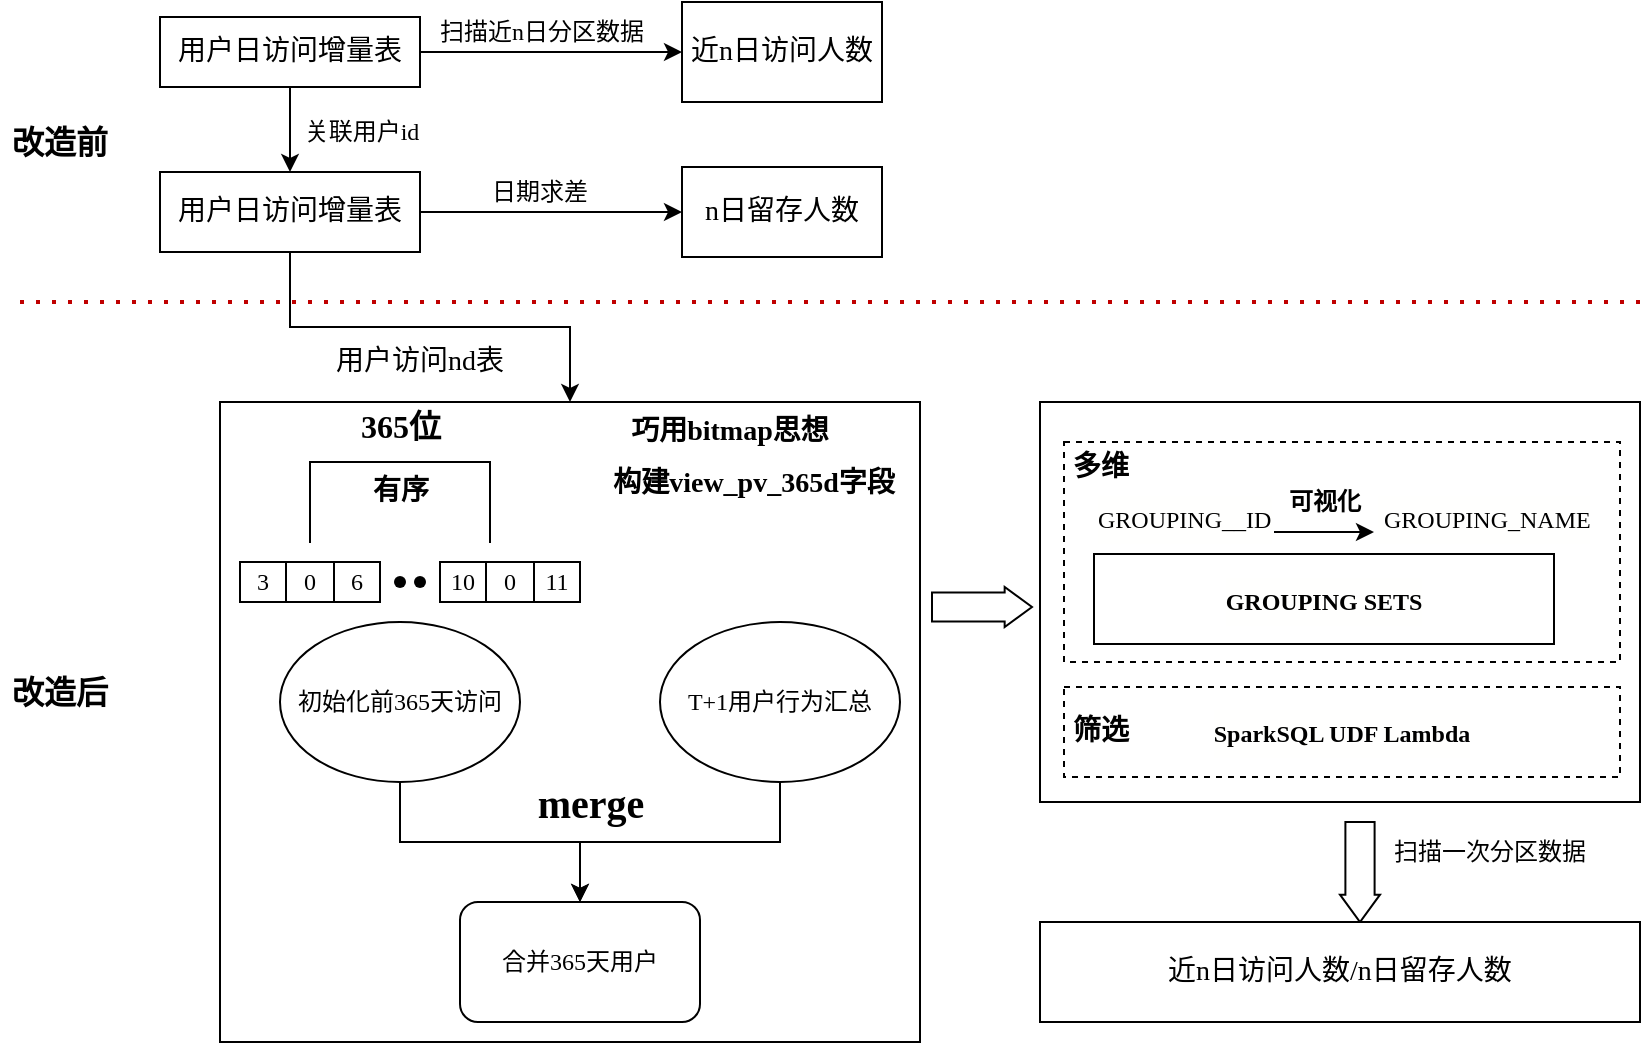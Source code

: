 <mxfile version="21.0.6" type="github">
  <diagram id="XNNLvGDx6GEtNMZaRpZD" name="第 1 页">
    <mxGraphModel dx="890" dy="1688" grid="1" gridSize="10" guides="1" tooltips="1" connect="1" arrows="1" fold="1" page="1" pageScale="1" pageWidth="827" pageHeight="1169" math="0" shadow="0">
      <root>
        <mxCell id="0" />
        <mxCell id="1" parent="0" />
        <mxCell id="XhlakmptXaa--jzfdf4V-4" value="" style="rounded=0;whiteSpace=wrap;html=1;fontFamily=微软雅黑;" parent="1" vertex="1">
          <mxGeometry x="550" y="160" width="300" height="200" as="geometry" />
        </mxCell>
        <mxCell id="sIL9JUSNG1ktriF6-s3L-13" value="" style="rounded=0;whiteSpace=wrap;html=1;fontSize=14;fontColor=#000000;fontFamily=微软雅黑;dashed=1;" parent="1" vertex="1">
          <mxGeometry x="562" y="180" width="278" height="110" as="geometry" />
        </mxCell>
        <mxCell id="3CAmUs-F5Avbqz42CMJ2-1" value="" style="rounded=0;whiteSpace=wrap;html=1;fontFamily=微软雅黑;" parent="1" vertex="1">
          <mxGeometry x="140" y="160" width="350" height="320" as="geometry" />
        </mxCell>
        <mxCell id="ZBi3ksOXHOeN2kDVRpAS-42" style="edgeStyle=orthogonalEdgeStyle;rounded=0;orthogonalLoop=1;jettySize=auto;html=1;exitX=0.5;exitY=1;exitDx=0;exitDy=0;fontFamily=微软雅黑;" parent="1" source="ZBi3ksOXHOeN2kDVRpAS-1" target="ZBi3ksOXHOeN2kDVRpAS-40" edge="1">
          <mxGeometry relative="1" as="geometry" />
        </mxCell>
        <mxCell id="ZBi3ksOXHOeN2kDVRpAS-1" value="初始化前365天访问" style="ellipse;whiteSpace=wrap;html=1;fontFamily=微软雅黑;" parent="1" vertex="1">
          <mxGeometry x="170" y="270" width="120" height="80" as="geometry" />
        </mxCell>
        <mxCell id="ZBi3ksOXHOeN2kDVRpAS-43" style="edgeStyle=orthogonalEdgeStyle;rounded=0;orthogonalLoop=1;jettySize=auto;html=1;exitX=0.5;exitY=1;exitDx=0;exitDy=0;entryX=0.5;entryY=0;entryDx=0;entryDy=0;fontFamily=微软雅黑;" parent="1" source="ZBi3ksOXHOeN2kDVRpAS-2" target="ZBi3ksOXHOeN2kDVRpAS-40" edge="1">
          <mxGeometry relative="1" as="geometry" />
        </mxCell>
        <mxCell id="ZBi3ksOXHOeN2kDVRpAS-2" value="T+1用户行为汇总" style="ellipse;whiteSpace=wrap;html=1;fontFamily=微软雅黑;" parent="1" vertex="1">
          <mxGeometry x="360" y="270" width="120" height="80" as="geometry" />
        </mxCell>
        <mxCell id="ZBi3ksOXHOeN2kDVRpAS-8" value="" style="shape=table;html=1;whiteSpace=wrap;startSize=0;container=1;collapsible=0;childLayout=tableLayout;fontFamily=微软雅黑;" parent="1" vertex="1">
          <mxGeometry x="150" y="240" width="70" height="20" as="geometry" />
        </mxCell>
        <mxCell id="ZBi3ksOXHOeN2kDVRpAS-9" value="" style="shape=tableRow;horizontal=0;startSize=0;swimlaneHead=0;swimlaneBody=0;top=0;left=0;bottom=0;right=0;collapsible=0;dropTarget=0;fillColor=none;points=[[0,0.5],[1,0.5]];portConstraint=eastwest;fontFamily=微软雅黑;" parent="ZBi3ksOXHOeN2kDVRpAS-8" vertex="1">
          <mxGeometry width="70" height="20" as="geometry" />
        </mxCell>
        <mxCell id="ZBi3ksOXHOeN2kDVRpAS-10" value="3" style="shape=partialRectangle;html=1;whiteSpace=wrap;connectable=0;fillColor=none;top=0;left=0;bottom=0;right=0;overflow=hidden;fontFamily=微软雅黑;" parent="ZBi3ksOXHOeN2kDVRpAS-9" vertex="1">
          <mxGeometry width="23" height="20" as="geometry">
            <mxRectangle width="23" height="20" as="alternateBounds" />
          </mxGeometry>
        </mxCell>
        <mxCell id="ZBi3ksOXHOeN2kDVRpAS-11" value="0" style="shape=partialRectangle;html=1;whiteSpace=wrap;connectable=0;fillColor=none;top=0;left=0;bottom=0;right=0;overflow=hidden;fontFamily=微软雅黑;" parent="ZBi3ksOXHOeN2kDVRpAS-9" vertex="1">
          <mxGeometry x="23" width="24" height="20" as="geometry">
            <mxRectangle width="24" height="20" as="alternateBounds" />
          </mxGeometry>
        </mxCell>
        <mxCell id="ZBi3ksOXHOeN2kDVRpAS-12" value="6" style="shape=partialRectangle;html=1;whiteSpace=wrap;connectable=0;fillColor=none;top=0;left=0;bottom=0;right=0;overflow=hidden;fontFamily=微软雅黑;" parent="ZBi3ksOXHOeN2kDVRpAS-9" vertex="1">
          <mxGeometry x="47" width="23" height="20" as="geometry">
            <mxRectangle width="23" height="20" as="alternateBounds" />
          </mxGeometry>
        </mxCell>
        <mxCell id="ZBi3ksOXHOeN2kDVRpAS-26" value="" style="shape=table;html=1;whiteSpace=wrap;startSize=0;container=1;collapsible=0;childLayout=tableLayout;fontFamily=微软雅黑;" parent="1" vertex="1">
          <mxGeometry x="250" y="240" width="70" height="20" as="geometry" />
        </mxCell>
        <mxCell id="ZBi3ksOXHOeN2kDVRpAS-27" value="" style="shape=tableRow;horizontal=0;startSize=0;swimlaneHead=0;swimlaneBody=0;top=0;left=0;bottom=0;right=0;collapsible=0;dropTarget=0;fillColor=none;points=[[0,0.5],[1,0.5]];portConstraint=eastwest;fontFamily=微软雅黑;" parent="ZBi3ksOXHOeN2kDVRpAS-26" vertex="1">
          <mxGeometry width="70" height="20" as="geometry" />
        </mxCell>
        <mxCell id="ZBi3ksOXHOeN2kDVRpAS-28" value="10" style="shape=partialRectangle;html=1;whiteSpace=wrap;connectable=0;fillColor=none;top=0;left=0;bottom=0;right=0;overflow=hidden;fontFamily=微软雅黑;" parent="ZBi3ksOXHOeN2kDVRpAS-27" vertex="1">
          <mxGeometry width="23" height="20" as="geometry">
            <mxRectangle width="23" height="20" as="alternateBounds" />
          </mxGeometry>
        </mxCell>
        <mxCell id="ZBi3ksOXHOeN2kDVRpAS-29" value="0" style="shape=partialRectangle;html=1;whiteSpace=wrap;connectable=0;fillColor=none;top=0;left=0;bottom=0;right=0;overflow=hidden;fontFamily=微软雅黑;" parent="ZBi3ksOXHOeN2kDVRpAS-27" vertex="1">
          <mxGeometry x="23" width="24" height="20" as="geometry">
            <mxRectangle width="24" height="20" as="alternateBounds" />
          </mxGeometry>
        </mxCell>
        <mxCell id="ZBi3ksOXHOeN2kDVRpAS-30" value="11" style="shape=partialRectangle;html=1;whiteSpace=wrap;connectable=0;fillColor=none;top=0;left=0;bottom=0;right=0;overflow=hidden;fontFamily=微软雅黑;" parent="ZBi3ksOXHOeN2kDVRpAS-27" vertex="1">
          <mxGeometry x="47" width="23" height="20" as="geometry">
            <mxRectangle width="23" height="20" as="alternateBounds" />
          </mxGeometry>
        </mxCell>
        <mxCell id="ZBi3ksOXHOeN2kDVRpAS-32" value="&lt;font style=&quot;font-size: 16px;&quot;&gt;365位&lt;/font&gt;" style="text;strokeColor=none;fillColor=none;html=1;fontSize=20;fontStyle=1;verticalAlign=middle;align=center;fontFamily=微软雅黑;" parent="1" vertex="1">
          <mxGeometry x="180" y="150" width="100" height="40" as="geometry" />
        </mxCell>
        <mxCell id="ZBi3ksOXHOeN2kDVRpAS-33" value="" style="shape=waypoint;fillStyle=solid;size=6;pointerEvents=1;points=[];fillColor=none;resizable=0;rotatable=0;perimeter=centerPerimeter;snapToPoint=1;fontFamily=微软雅黑;" parent="1" vertex="1">
          <mxGeometry x="210" y="230" width="40" height="40" as="geometry" />
        </mxCell>
        <mxCell id="ZBi3ksOXHOeN2kDVRpAS-34" value="" style="shape=waypoint;fillStyle=solid;size=6;pointerEvents=1;points=[];fillColor=none;resizable=0;rotatable=0;perimeter=centerPerimeter;snapToPoint=1;fontFamily=微软雅黑;" parent="1" vertex="1">
          <mxGeometry x="220" y="230" width="40" height="40" as="geometry" />
        </mxCell>
        <mxCell id="ZBi3ksOXHOeN2kDVRpAS-35" value="" style="shape=waypoint;fillStyle=solid;size=6;pointerEvents=1;points=[];fillColor=none;resizable=0;rotatable=0;perimeter=centerPerimeter;snapToPoint=1;strokeWidth=0;dashed=1;fontFamily=微软雅黑;" parent="1" vertex="1">
          <mxGeometry x="210" y="230" width="40" height="40" as="geometry" />
        </mxCell>
        <mxCell id="ZBi3ksOXHOeN2kDVRpAS-38" value="merge" style="text;strokeColor=none;fillColor=none;html=1;fontSize=20;fontStyle=1;verticalAlign=middle;align=center;fontFamily=微软雅黑;" parent="1" vertex="1">
          <mxGeometry x="275" y="340" width="100" height="40" as="geometry" />
        </mxCell>
        <mxCell id="ZBi3ksOXHOeN2kDVRpAS-40" value="&lt;span&gt;合并365天用户&lt;/span&gt;" style="rounded=1;whiteSpace=wrap;html=1;fontFamily=微软雅黑;" parent="1" vertex="1">
          <mxGeometry x="260" y="410" width="120" height="60" as="geometry" />
        </mxCell>
        <mxCell id="3CAmUs-F5Avbqz42CMJ2-2" value="&lt;font style=&quot;font-size: 14px;&quot;&gt;巧用bitmap思想&lt;/font&gt;" style="text;html=1;strokeColor=none;fillColor=none;align=center;verticalAlign=middle;whiteSpace=wrap;rounded=0;fontStyle=1;fontFamily=微软雅黑;" parent="1" vertex="1">
          <mxGeometry x="340" y="160" width="110" height="30" as="geometry" />
        </mxCell>
        <mxCell id="3CAmUs-F5Avbqz42CMJ2-3" value="&lt;span style=&quot;font-size: 14px;&quot;&gt;&lt;font style=&quot;font-size: 14px;&quot;&gt;用户访问nd表&lt;/font&gt;&lt;/span&gt;" style="text;html=1;strokeColor=none;fillColor=none;align=center;verticalAlign=middle;whiteSpace=wrap;rounded=0;fontSize=14;fontFamily=微软雅黑;" parent="1" vertex="1">
          <mxGeometry x="162" y="125" width="156" height="30" as="geometry" />
        </mxCell>
        <mxCell id="sIL9JUSNG1ktriF6-s3L-1" value="" style="shape=partialRectangle;whiteSpace=wrap;html=1;bottom=1;right=1;left=1;top=0;fillColor=none;routingCenterX=-0.5;rotation=-180;fontFamily=微软雅黑;" parent="1" vertex="1">
          <mxGeometry x="185" y="190" width="90" height="40" as="geometry" />
        </mxCell>
        <mxCell id="sIL9JUSNG1ktriF6-s3L-2" value="&lt;font style=&quot;font-size: 14px;&quot;&gt;有序&lt;/font&gt;" style="text;strokeColor=none;fillColor=none;html=1;fontSize=20;fontStyle=1;verticalAlign=middle;align=center;fontFamily=微软雅黑;" parent="1" vertex="1">
          <mxGeometry x="180" y="176" width="100" height="50" as="geometry" />
        </mxCell>
        <mxCell id="sIL9JUSNG1ktriF6-s3L-4" value="&lt;div style=&quot;background-color: rgb(255, 255, 254); line-height: 24px;&quot;&gt;&lt;b&gt;GROUPING&amp;nbsp;SETS&lt;/b&gt;&lt;/div&gt;" style="rounded=0;whiteSpace=wrap;html=1;fontFamily=微软雅黑;" parent="1" vertex="1">
          <mxGeometry x="577" y="236" width="230" height="45" as="geometry" />
        </mxCell>
        <mxCell id="sIL9JUSNG1ktriF6-s3L-10" style="edgeStyle=orthogonalEdgeStyle;rounded=0;orthogonalLoop=1;jettySize=auto;html=1;fontSize=14;fontColor=#000000;fontFamily=微软雅黑;" parent="1" source="sIL9JUSNG1ktriF6-s3L-5" edge="1">
          <mxGeometry relative="1" as="geometry">
            <mxPoint x="717" y="225" as="targetPoint" />
          </mxGeometry>
        </mxCell>
        <mxCell id="sIL9JUSNG1ktriF6-s3L-5" value="&lt;div style=&quot;color: rgb(0, 0, 0); background-color: rgb(255, 255, 254); font-weight: normal; font-size: 12px; line-height: 24px;&quot;&gt;&lt;div&gt;&lt;span style=&quot;color: #000000;&quot;&gt;GROUPING__ID&lt;/span&gt;&lt;/div&gt;&lt;/div&gt;" style="text;whiteSpace=wrap;html=1;fontSize=14;fontColor=#000000;fontFamily=微软雅黑;" parent="1" vertex="1">
          <mxGeometry x="577" y="200" width="90" height="50" as="geometry" />
        </mxCell>
        <mxCell id="sIL9JUSNG1ktriF6-s3L-6" value="&lt;div style=&quot;color: rgb(0, 0, 0); background-color: rgb(255, 255, 254); font-weight: normal; font-size: 12px; line-height: 24px;&quot;&gt;&lt;div&gt;&lt;span style=&quot;color: #000000;&quot;&gt;&amp;nbsp;&lt;/span&gt;GROUPING_NAME&lt;/div&gt;&lt;/div&gt;" style="text;whiteSpace=wrap;html=1;fontSize=14;fontColor=#000000;fontFamily=微软雅黑;" parent="1" vertex="1">
          <mxGeometry x="717" y="200" width="110" height="50" as="geometry" />
        </mxCell>
        <mxCell id="sIL9JUSNG1ktriF6-s3L-11" value="&lt;font style=&quot;font-size: 12px;&quot;&gt;可视化&lt;/font&gt;" style="text;strokeColor=none;fillColor=none;html=1;fontSize=14;fontStyle=1;verticalAlign=middle;align=center;fontColor=#000000;fontFamily=微软雅黑;" parent="1" vertex="1">
          <mxGeometry x="642" y="190" width="100" height="40" as="geometry" />
        </mxCell>
        <mxCell id="sIL9JUSNG1ktriF6-s3L-14" value="多维" style="text;strokeColor=none;fillColor=none;html=1;fontSize=14;fontStyle=1;verticalAlign=middle;align=center;fontColor=#000000;fontFamily=微软雅黑;" parent="1" vertex="1">
          <mxGeometry x="530" y="172.5" width="100" height="40" as="geometry" />
        </mxCell>
        <mxCell id="sIL9JUSNG1ktriF6-s3L-19" value="&lt;div style=&quot;background-color: rgb(255, 255, 254); line-height: 24px;&quot;&gt;&lt;b style=&quot;border-color: var(--border-color); text-align: left;&quot;&gt;SparkSQL UDF Lambda&lt;/b&gt;&lt;br&gt;&lt;/div&gt;" style="rounded=0;whiteSpace=wrap;html=1;fontFamily=微软雅黑;dashed=1;" parent="1" vertex="1">
          <mxGeometry x="562" y="302.5" width="278" height="45" as="geometry" />
        </mxCell>
        <mxCell id="N3JY60aqSUAMYLGx3agL-4" value="" style="endArrow=none;dashed=1;html=1;dashPattern=1 3;strokeWidth=2;rounded=0;fontFamily=微软雅黑;strokeColor=#C00000;" parent="1" edge="1">
          <mxGeometry width="50" height="50" relative="1" as="geometry">
            <mxPoint x="40" y="110" as="sourcePoint" />
            <mxPoint x="850" y="110" as="targetPoint" />
          </mxGeometry>
        </mxCell>
        <mxCell id="N3JY60aqSUAMYLGx3agL-5" value="&lt;font size=&quot;1&quot; style=&quot;&quot;&gt;&lt;b style=&quot;font-size: 16px;&quot;&gt;改造后&lt;/b&gt;&lt;/font&gt;" style="text;html=1;strokeColor=none;fillColor=none;align=center;verticalAlign=middle;whiteSpace=wrap;rounded=0;fontFamily=微软雅黑;" parent="1" vertex="1">
          <mxGeometry x="30" y="290" width="60" height="30" as="geometry" />
        </mxCell>
        <mxCell id="N3JY60aqSUAMYLGx3agL-6" value="&lt;font size=&quot;1&quot; style=&quot;&quot;&gt;&lt;b style=&quot;font-size: 16px;&quot;&gt;改造前&lt;/b&gt;&lt;/font&gt;" style="text;html=1;strokeColor=none;fillColor=none;align=center;verticalAlign=middle;whiteSpace=wrap;rounded=0;fontFamily=微软雅黑;" parent="1" vertex="1">
          <mxGeometry x="30" y="15" width="60" height="30" as="geometry" />
        </mxCell>
        <mxCell id="_2qatVsggVVuZN918_rx-2" style="edgeStyle=orthogonalEdgeStyle;rounded=0;sketch=0;orthogonalLoop=1;jettySize=auto;html=1;exitX=1;exitY=0.5;exitDx=0;exitDy=0;strokeColor=#000000;strokeWidth=1;fontFamily=微软雅黑;" parent="1" source="N3JY60aqSUAMYLGx3agL-7" target="N3JY60aqSUAMYLGx3agL-8" edge="1">
          <mxGeometry relative="1" as="geometry" />
        </mxCell>
        <mxCell id="WKhEIxKyLoRgTHma48mW-3" style="edgeStyle=orthogonalEdgeStyle;rounded=0;orthogonalLoop=1;jettySize=auto;html=1;exitX=0.5;exitY=1;exitDx=0;exitDy=0;entryX=0.5;entryY=0;entryDx=0;entryDy=0;fontFamily=微软雅黑;" edge="1" parent="1" source="N3JY60aqSUAMYLGx3agL-7" target="WKhEIxKyLoRgTHma48mW-2">
          <mxGeometry relative="1" as="geometry" />
        </mxCell>
        <mxCell id="N3JY60aqSUAMYLGx3agL-7" value="用户日访问增量表" style="rounded=0;whiteSpace=wrap;html=1;fontSize=14;fontFamily=微软雅黑;" parent="1" vertex="1">
          <mxGeometry x="110" y="-32.5" width="130" height="35" as="geometry" />
        </mxCell>
        <mxCell id="N3JY60aqSUAMYLGx3agL-8" value="近n日访问人数" style="rounded=0;whiteSpace=wrap;html=1;fontSize=14;fontFamily=微软雅黑;" parent="1" vertex="1">
          <mxGeometry x="371" y="-40" width="100" height="50" as="geometry" />
        </mxCell>
        <mxCell id="_2qatVsggVVuZN918_rx-3" value="扫描近n日分区数据" style="text;html=1;strokeColor=none;fillColor=none;align=center;verticalAlign=middle;whiteSpace=wrap;rounded=0;fontFamily=微软雅黑;" parent="1" vertex="1">
          <mxGeometry x="231" y="-40" width="140" height="30" as="geometry" />
        </mxCell>
        <mxCell id="XhlakmptXaa--jzfdf4V-1" value="关联用户id" style="text;html=1;strokeColor=none;fillColor=none;align=center;verticalAlign=middle;whiteSpace=wrap;rounded=0;fontFamily=微软雅黑;" parent="1" vertex="1">
          <mxGeometry x="141" y="10" width="140" height="30" as="geometry" />
        </mxCell>
        <mxCell id="XhlakmptXaa--jzfdf4V-2" value="筛选" style="text;strokeColor=none;fillColor=none;html=1;fontSize=14;fontStyle=1;verticalAlign=middle;align=center;fontColor=#000000;fontFamily=微软雅黑;" parent="1" vertex="1">
          <mxGeometry x="530" y="305" width="100" height="40" as="geometry" />
        </mxCell>
        <mxCell id="XhlakmptXaa--jzfdf4V-7" value="" style="html=1;shadow=0;dashed=0;align=center;verticalAlign=middle;shape=mxgraph.arrows2.arrow;dy=0.27;dx=13.67;notch=0;fontFamily=微软雅黑;" parent="1" vertex="1">
          <mxGeometry x="496" y="252.5" width="50" height="20" as="geometry" />
        </mxCell>
        <mxCell id="WKhEIxKyLoRgTHma48mW-5" style="edgeStyle=orthogonalEdgeStyle;rounded=0;orthogonalLoop=1;jettySize=auto;html=1;exitX=1;exitY=0.5;exitDx=0;exitDy=0;fontFamily=微软雅黑;" edge="1" parent="1" source="WKhEIxKyLoRgTHma48mW-2" target="WKhEIxKyLoRgTHma48mW-4">
          <mxGeometry relative="1" as="geometry" />
        </mxCell>
        <mxCell id="WKhEIxKyLoRgTHma48mW-10" style="edgeStyle=orthogonalEdgeStyle;rounded=0;orthogonalLoop=1;jettySize=auto;html=1;exitX=0.5;exitY=1;exitDx=0;exitDy=0;fontFamily=微软雅黑;" edge="1" parent="1" source="WKhEIxKyLoRgTHma48mW-2" target="3CAmUs-F5Avbqz42CMJ2-1">
          <mxGeometry relative="1" as="geometry" />
        </mxCell>
        <mxCell id="WKhEIxKyLoRgTHma48mW-2" value="用户日访问增量表" style="rounded=0;whiteSpace=wrap;html=1;fontSize=14;fontFamily=微软雅黑;" vertex="1" parent="1">
          <mxGeometry x="110" y="45" width="130" height="40" as="geometry" />
        </mxCell>
        <mxCell id="WKhEIxKyLoRgTHma48mW-4" value="n日留存人数" style="rounded=0;whiteSpace=wrap;html=1;fontSize=14;fontFamily=微软雅黑;" vertex="1" parent="1">
          <mxGeometry x="371" y="42.5" width="100" height="45" as="geometry" />
        </mxCell>
        <mxCell id="WKhEIxKyLoRgTHma48mW-6" value="日期求差" style="text;html=1;strokeColor=none;fillColor=none;align=center;verticalAlign=middle;whiteSpace=wrap;rounded=0;fontFamily=微软雅黑;" vertex="1" parent="1">
          <mxGeometry x="230" y="40" width="140" height="30" as="geometry" />
        </mxCell>
        <mxCell id="WKhEIxKyLoRgTHma48mW-11" value="&lt;b&gt;构建view_pv_365d字段&lt;/b&gt;" style="text;html=1;strokeColor=none;fillColor=none;align=center;verticalAlign=middle;whiteSpace=wrap;rounded=0;fontSize=14;fontFamily=微软雅黑;" vertex="1" parent="1">
          <mxGeometry x="329" y="186" width="156" height="30" as="geometry" />
        </mxCell>
        <mxCell id="WKhEIxKyLoRgTHma48mW-14" value="" style="html=1;shadow=0;dashed=0;align=center;verticalAlign=middle;shape=mxgraph.arrows2.arrow;dy=0.27;dx=13.67;notch=0;fontFamily=微软雅黑;direction=south;" vertex="1" parent="1">
          <mxGeometry x="700" y="370" width="20" height="50" as="geometry" />
        </mxCell>
        <mxCell id="WKhEIxKyLoRgTHma48mW-15" value="近n日访问人数/n日留存人数" style="rounded=0;whiteSpace=wrap;html=1;fontSize=14;fontFamily=微软雅黑;" vertex="1" parent="1">
          <mxGeometry x="550" y="420" width="300" height="50" as="geometry" />
        </mxCell>
        <mxCell id="WKhEIxKyLoRgTHma48mW-16" value="扫描一次分区数据" style="text;html=1;strokeColor=none;fillColor=none;align=center;verticalAlign=middle;whiteSpace=wrap;rounded=0;fontFamily=微软雅黑;" vertex="1" parent="1">
          <mxGeometry x="720" y="380" width="110" height="10" as="geometry" />
        </mxCell>
      </root>
    </mxGraphModel>
  </diagram>
</mxfile>
